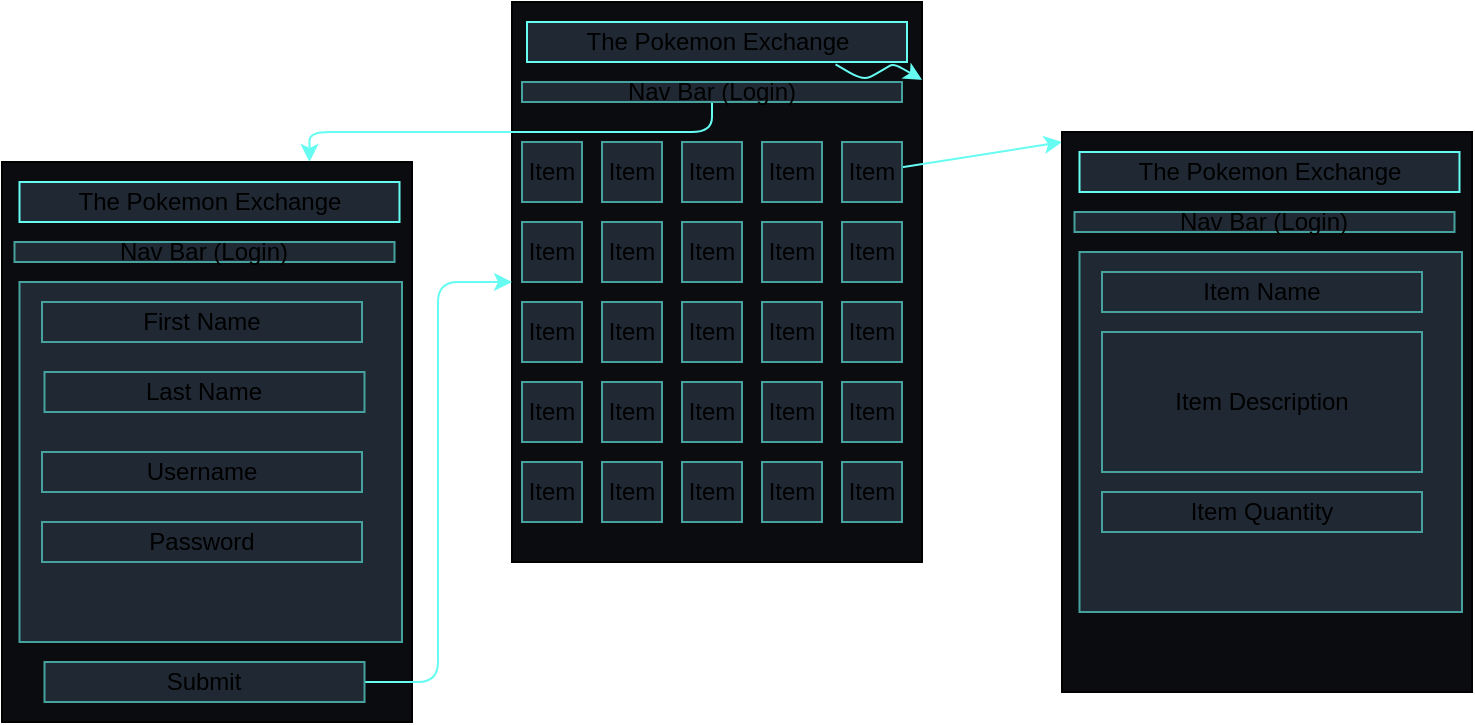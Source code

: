 <mxfile>
    <diagram id="yGKFn3D03RFovCp2P05H" name="Visitor View">
        <mxGraphModel dx="869" dy="235" grid="1" gridSize="10" guides="1" tooltips="1" connect="1" arrows="1" fold="1" page="1" pageScale="1" pageWidth="850" pageHeight="1100" math="0" shadow="0">
            <root>
                <mxCell id="0"/>
                <mxCell id="1" parent="0"/>
                <mxCell id="XhQDC6N8RoV4bCvyvq7E-1" value="" style="whiteSpace=wrap;html=1;fillColor=#0B0C10;" parent="1" vertex="1">
                    <mxGeometry x="335" y="270" width="205" height="280" as="geometry"/>
                </mxCell>
                <object label="Item" id="XhQDC6N8RoV4bCvyvq7E-24">
                    <mxCell style="whiteSpace=wrap;html=1;strokeColor=#45A29E;fillColor=#1F2833;" parent="1" vertex="1">
                        <mxGeometry x="380" y="340" width="30" height="30" as="geometry"/>
                    </mxCell>
                </object>
                <mxCell id="pDI6ZPoX4qIVBJIhAqDQ-3" value="" style="edgeStyle=isometricEdgeStyle;html=1;strokeColor=#66FCF1;elbow=vertical;exitX=0.812;exitY=1.062;exitDx=0;exitDy=0;exitPerimeter=0;entryX=1;entryY=0.139;entryDx=0;entryDy=0;entryPerimeter=0;" parent="1" source="XhQDC6N8RoV4bCvyvq7E-55" edge="1" target="XhQDC6N8RoV4bCvyvq7E-1">
                    <mxGeometry relative="1" as="geometry">
                        <mxPoint x="540" y="340" as="targetPoint"/>
                        <Array as="points"/>
                    </mxGeometry>
                </mxCell>
                <mxCell id="pDI6ZPoX4qIVBJIhAqDQ-15" value="" style="edgeStyle=elbowEdgeStyle;elbow=vertical;html=1;strokeColor=#66FCF1;entryX=0.75;entryY=0;entryDx=0;entryDy=0;" parent="1" source="XhQDC6N8RoV4bCvyvq7E-25" target="pDI6ZPoX4qIVBJIhAqDQ-5" edge="1">
                    <mxGeometry relative="1" as="geometry"/>
                </mxCell>
                <mxCell id="XhQDC6N8RoV4bCvyvq7E-25" value="Nav Bar (Login)" style="whiteSpace=wrap;html=1;fillColor=#1F2833;strokeColor=#45A29E;" parent="1" vertex="1">
                    <mxGeometry x="340" y="310" width="190" height="10" as="geometry"/>
                </mxCell>
                <mxCell id="XhQDC6N8RoV4bCvyvq7E-70" style="edgeStyle=none;html=1;strokeColor=#66FCF1;" parent="1" source="XhQDC6N8RoV4bCvyvq7E-26" edge="1">
                    <mxGeometry relative="1" as="geometry">
                        <mxPoint x="610" y="340" as="targetPoint"/>
                    </mxGeometry>
                </mxCell>
                <object label="Item" id="XhQDC6N8RoV4bCvyvq7E-26">
                    <mxCell style="whiteSpace=wrap;html=1;strokeColor=#45A29E;fillColor=#1F2833;" parent="1" vertex="1">
                        <mxGeometry x="500" y="340" width="30" height="30" as="geometry"/>
                    </mxCell>
                </object>
                <object label="Item" id="XhQDC6N8RoV4bCvyvq7E-27">
                    <mxCell style="whiteSpace=wrap;html=1;strokeColor=#45A29E;fillColor=#1F2833;" parent="1" vertex="1">
                        <mxGeometry x="460" y="340" width="30" height="30" as="geometry"/>
                    </mxCell>
                </object>
                <object label="Item" id="XhQDC6N8RoV4bCvyvq7E-28">
                    <mxCell style="whiteSpace=wrap;html=1;strokeColor=#45A29E;fillColor=#1F2833;" parent="1" vertex="1">
                        <mxGeometry x="340" y="340" width="30" height="30" as="geometry"/>
                    </mxCell>
                </object>
                <object label="Item" id="XhQDC6N8RoV4bCvyvq7E-29">
                    <mxCell style="whiteSpace=wrap;html=1;strokeColor=#45A29E;fillColor=#1F2833;" parent="1" vertex="1">
                        <mxGeometry x="420" y="340" width="30" height="30" as="geometry"/>
                    </mxCell>
                </object>
                <object label="Item" id="XhQDC6N8RoV4bCvyvq7E-30">
                    <mxCell style="whiteSpace=wrap;html=1;strokeColor=#45A29E;fillColor=#1F2833;" parent="1" vertex="1">
                        <mxGeometry x="380" y="380" width="30" height="30" as="geometry"/>
                    </mxCell>
                </object>
                <object label="Item" id="XhQDC6N8RoV4bCvyvq7E-31">
                    <mxCell style="whiteSpace=wrap;html=1;strokeColor=#45A29E;fillColor=#1F2833;" parent="1" vertex="1">
                        <mxGeometry x="500" y="380" width="30" height="30" as="geometry"/>
                    </mxCell>
                </object>
                <object label="Item" id="XhQDC6N8RoV4bCvyvq7E-32">
                    <mxCell style="whiteSpace=wrap;html=1;strokeColor=#45A29E;fillColor=#1F2833;" parent="1" vertex="1">
                        <mxGeometry x="460" y="380" width="30" height="30" as="geometry"/>
                    </mxCell>
                </object>
                <object label="Item" id="XhQDC6N8RoV4bCvyvq7E-33">
                    <mxCell style="whiteSpace=wrap;html=1;strokeColor=#45A29E;fillColor=#1F2833;" parent="1" vertex="1">
                        <mxGeometry x="340" y="380" width="30" height="30" as="geometry"/>
                    </mxCell>
                </object>
                <object label="Item" id="XhQDC6N8RoV4bCvyvq7E-34">
                    <mxCell style="whiteSpace=wrap;html=1;strokeColor=#45A29E;fillColor=#1F2833;" parent="1" vertex="1">
                        <mxGeometry x="420" y="380" width="30" height="30" as="geometry"/>
                    </mxCell>
                </object>
                <object label="Item" id="XhQDC6N8RoV4bCvyvq7E-35">
                    <mxCell style="whiteSpace=wrap;html=1;strokeColor=#45A29E;fillColor=#1F2833;" parent="1" vertex="1">
                        <mxGeometry x="380" y="420" width="30" height="30" as="geometry"/>
                    </mxCell>
                </object>
                <object label="Item" id="XhQDC6N8RoV4bCvyvq7E-36">
                    <mxCell style="whiteSpace=wrap;html=1;strokeColor=#45A29E;fillColor=#1F2833;" parent="1" vertex="1">
                        <mxGeometry x="500" y="420" width="30" height="30" as="geometry"/>
                    </mxCell>
                </object>
                <object label="Item" id="XhQDC6N8RoV4bCvyvq7E-37">
                    <mxCell style="whiteSpace=wrap;html=1;strokeColor=#45A29E;fillColor=#1F2833;" parent="1" vertex="1">
                        <mxGeometry x="460" y="420" width="30" height="30" as="geometry"/>
                    </mxCell>
                </object>
                <object label="Item" id="XhQDC6N8RoV4bCvyvq7E-38">
                    <mxCell style="whiteSpace=wrap;html=1;strokeColor=#45A29E;fillColor=#1F2833;" parent="1" vertex="1">
                        <mxGeometry x="340" y="420" width="30" height="30" as="geometry"/>
                    </mxCell>
                </object>
                <object label="Item" id="XhQDC6N8RoV4bCvyvq7E-39">
                    <mxCell style="whiteSpace=wrap;html=1;strokeColor=#45A29E;fillColor=#1F2833;" parent="1" vertex="1">
                        <mxGeometry x="420" y="420" width="30" height="30" as="geometry"/>
                    </mxCell>
                </object>
                <object label="Item" id="XhQDC6N8RoV4bCvyvq7E-40">
                    <mxCell style="whiteSpace=wrap;html=1;strokeColor=#45A29E;fillColor=#1F2833;" parent="1" vertex="1">
                        <mxGeometry x="380" y="460" width="30" height="30" as="geometry"/>
                    </mxCell>
                </object>
                <object label="Item" id="XhQDC6N8RoV4bCvyvq7E-41">
                    <mxCell style="whiteSpace=wrap;html=1;strokeColor=#45A29E;fillColor=#1F2833;" parent="1" vertex="1">
                        <mxGeometry x="500" y="460" width="30" height="30" as="geometry"/>
                    </mxCell>
                </object>
                <object label="Item" id="XhQDC6N8RoV4bCvyvq7E-42">
                    <mxCell style="whiteSpace=wrap;html=1;strokeColor=#45A29E;fillColor=#1F2833;" parent="1" vertex="1">
                        <mxGeometry x="460" y="460" width="30" height="30" as="geometry"/>
                    </mxCell>
                </object>
                <object label="Item" id="XhQDC6N8RoV4bCvyvq7E-43">
                    <mxCell style="whiteSpace=wrap;html=1;strokeColor=#45A29E;fillColor=#1F2833;" parent="1" vertex="1">
                        <mxGeometry x="340" y="460" width="30" height="30" as="geometry"/>
                    </mxCell>
                </object>
                <object label="Item" id="XhQDC6N8RoV4bCvyvq7E-44">
                    <mxCell style="whiteSpace=wrap;html=1;strokeColor=#45A29E;fillColor=#1F2833;" parent="1" vertex="1">
                        <mxGeometry x="420" y="460" width="30" height="30" as="geometry"/>
                    </mxCell>
                </object>
                <object label="Item" id="XhQDC6N8RoV4bCvyvq7E-45">
                    <mxCell style="whiteSpace=wrap;html=1;strokeColor=#45A29E;fillColor=#1F2833;" parent="1" vertex="1">
                        <mxGeometry x="380" y="500" width="30" height="30" as="geometry"/>
                    </mxCell>
                </object>
                <object label="Item" id="XhQDC6N8RoV4bCvyvq7E-46">
                    <mxCell style="whiteSpace=wrap;html=1;strokeColor=#45A29E;fillColor=#1F2833;" parent="1" vertex="1">
                        <mxGeometry x="500" y="500" width="30" height="30" as="geometry"/>
                    </mxCell>
                </object>
                <object label="Item" id="XhQDC6N8RoV4bCvyvq7E-47">
                    <mxCell style="whiteSpace=wrap;html=1;strokeColor=#45A29E;fillColor=#1F2833;" parent="1" vertex="1">
                        <mxGeometry x="460" y="500" width="30" height="30" as="geometry"/>
                    </mxCell>
                </object>
                <object label="Item" id="XhQDC6N8RoV4bCvyvq7E-48">
                    <mxCell style="whiteSpace=wrap;html=1;strokeColor=#45A29E;fillColor=#1F2833;" parent="1" vertex="1">
                        <mxGeometry x="340" y="500" width="30" height="30" as="geometry"/>
                    </mxCell>
                </object>
                <object label="Item" id="XhQDC6N8RoV4bCvyvq7E-49">
                    <mxCell style="whiteSpace=wrap;html=1;strokeColor=#45A29E;fillColor=#1F2833;" parent="1" vertex="1">
                        <mxGeometry x="420" y="500" width="30" height="30" as="geometry"/>
                    </mxCell>
                </object>
                <mxCell id="XhQDC6N8RoV4bCvyvq7E-55" value="The Pokemon Exchange" style="whiteSpace=wrap;html=1;fillColor=#1F2833;strokeColor=#66FCF1;" parent="1" vertex="1">
                    <mxGeometry x="342.5" y="280" width="190" height="20" as="geometry"/>
                </mxCell>
                <object label="Item" id="XhQDC6N8RoV4bCvyvq7E-57">
                    <mxCell style="whiteSpace=wrap;html=1;strokeColor=#45A29E;fillColor=#1F2833;" parent="1" vertex="1">
                        <mxGeometry x="500" y="500" width="30" height="30" as="geometry"/>
                    </mxCell>
                </object>
                <object label="Item" id="XhQDC6N8RoV4bCvyvq7E-58">
                    <mxCell style="whiteSpace=wrap;html=1;strokeColor=#45A29E;fillColor=#1F2833;" parent="1" vertex="1">
                        <mxGeometry x="460" y="500" width="30" height="30" as="geometry"/>
                    </mxCell>
                </object>
                <object label="Item" id="XhQDC6N8RoV4bCvyvq7E-59">
                    <mxCell style="whiteSpace=wrap;html=1;strokeColor=#45A29E;fillColor=#1F2833;" parent="1" vertex="1">
                        <mxGeometry x="420" y="500" width="30" height="30" as="geometry"/>
                    </mxCell>
                </object>
                <object label="Item" id="XhQDC6N8RoV4bCvyvq7E-60">
                    <mxCell style="whiteSpace=wrap;html=1;strokeColor=#45A29E;fillColor=#1F2833;" parent="1" vertex="1">
                        <mxGeometry x="380" y="500" width="30" height="30" as="geometry"/>
                    </mxCell>
                </object>
                <object label="Item" id="XhQDC6N8RoV4bCvyvq7E-61">
                    <mxCell style="whiteSpace=wrap;html=1;strokeColor=#45A29E;fillColor=#1F2833;" parent="1" vertex="1">
                        <mxGeometry x="340" y="500" width="30" height="30" as="geometry"/>
                    </mxCell>
                </object>
                <object label="Item" id="XhQDC6N8RoV4bCvyvq7E-62">
                    <mxCell style="whiteSpace=wrap;html=1;strokeColor=#45A29E;fillColor=#1F2833;" parent="1" vertex="1">
                        <mxGeometry x="340" y="460" width="30" height="30" as="geometry"/>
                    </mxCell>
                </object>
                <object label="Item" id="XhQDC6N8RoV4bCvyvq7E-63">
                    <mxCell style="whiteSpace=wrap;html=1;strokeColor=#45A29E;fillColor=#1F2833;" parent="1" vertex="1">
                        <mxGeometry x="380" y="460" width="30" height="30" as="geometry"/>
                    </mxCell>
                </object>
                <object label="Item" id="XhQDC6N8RoV4bCvyvq7E-64">
                    <mxCell style="whiteSpace=wrap;html=1;strokeColor=#45A29E;fillColor=#1F2833;" parent="1" vertex="1">
                        <mxGeometry x="420" y="460" width="30" height="30" as="geometry"/>
                    </mxCell>
                </object>
                <object label="Item" id="XhQDC6N8RoV4bCvyvq7E-65">
                    <mxCell style="whiteSpace=wrap;html=1;strokeColor=#45A29E;fillColor=#1F2833;" parent="1" vertex="1">
                        <mxGeometry x="460" y="460" width="30" height="30" as="geometry"/>
                    </mxCell>
                </object>
                <object label="Item" id="XhQDC6N8RoV4bCvyvq7E-66">
                    <mxCell style="whiteSpace=wrap;html=1;strokeColor=#45A29E;fillColor=#1F2833;" parent="1" vertex="1">
                        <mxGeometry x="500" y="460" width="30" height="30" as="geometry"/>
                    </mxCell>
                </object>
                <object label="Item" id="XhQDC6N8RoV4bCvyvq7E-67">
                    <mxCell style="whiteSpace=wrap;html=1;strokeColor=#45A29E;fillColor=#1F2833;" parent="1" vertex="1">
                        <mxGeometry x="500" y="420" width="30" height="30" as="geometry"/>
                    </mxCell>
                </object>
                <object label="Item" id="XhQDC6N8RoV4bCvyvq7E-68">
                    <mxCell style="whiteSpace=wrap;html=1;strokeColor=#45A29E;fillColor=#1F2833;" parent="1" vertex="1">
                        <mxGeometry x="460" y="420" width="30" height="30" as="geometry"/>
                    </mxCell>
                </object>
                <mxCell id="XhQDC6N8RoV4bCvyvq7E-71" value="" style="whiteSpace=wrap;html=1;fillColor=#0B0C10;" parent="1" vertex="1">
                    <mxGeometry x="610" y="335" width="205" height="280" as="geometry"/>
                </mxCell>
                <mxCell id="XhQDC6N8RoV4bCvyvq7E-72" value="Nav Bar (Login)" style="whiteSpace=wrap;html=1;fillColor=#1F2833;strokeColor=#45A29E;" parent="1" vertex="1">
                    <mxGeometry x="616.25" y="375" width="190" height="10" as="geometry"/>
                </mxCell>
                <mxCell id="XhQDC6N8RoV4bCvyvq7E-73" value="The Pokemon Exchange" style="whiteSpace=wrap;html=1;fillColor=#1F2833;strokeColor=#66FCF1;" parent="1" vertex="1">
                    <mxGeometry x="618.75" y="345" width="190" height="20" as="geometry"/>
                </mxCell>
                <object label="" id="XhQDC6N8RoV4bCvyvq7E-74">
                    <mxCell style="whiteSpace=wrap;html=1;strokeColor=#45A29E;fillColor=#1F2833;" parent="1" vertex="1">
                        <mxGeometry x="618.75" y="395" width="191.25" height="180" as="geometry"/>
                    </mxCell>
                </object>
                <object label="Item Name" id="XhQDC6N8RoV4bCvyvq7E-75">
                    <mxCell style="whiteSpace=wrap;html=1;strokeColor=#45A29E;fillColor=#1F2833;" parent="1" vertex="1">
                        <mxGeometry x="630" y="405" width="160" height="20" as="geometry"/>
                    </mxCell>
                </object>
                <object label="Item Description" id="XhQDC6N8RoV4bCvyvq7E-76">
                    <mxCell style="whiteSpace=wrap;html=1;strokeColor=#45A29E;fillColor=#1F2833;" parent="1" vertex="1">
                        <mxGeometry x="630" y="435" width="160" height="70" as="geometry"/>
                    </mxCell>
                </object>
                <object label="Item Quantity" id="XhQDC6N8RoV4bCvyvq7E-77">
                    <mxCell style="whiteSpace=wrap;html=1;strokeColor=#45A29E;fillColor=#1F2833;" parent="1" vertex="1">
                        <mxGeometry x="630" y="515" width="160" height="20" as="geometry"/>
                    </mxCell>
                </object>
                <mxCell id="pDI6ZPoX4qIVBJIhAqDQ-5" value="" style="whiteSpace=wrap;html=1;fillColor=#0B0C10;" parent="1" vertex="1">
                    <mxGeometry x="80" y="350" width="205" height="280" as="geometry"/>
                </mxCell>
                <mxCell id="pDI6ZPoX4qIVBJIhAqDQ-6" value="Nav Bar (Login)" style="whiteSpace=wrap;html=1;fillColor=#1F2833;strokeColor=#45A29E;" parent="1" vertex="1">
                    <mxGeometry x="86.25" y="390" width="190" height="10" as="geometry"/>
                </mxCell>
                <mxCell id="pDI6ZPoX4qIVBJIhAqDQ-7" value="The Pokemon Exchange" style="whiteSpace=wrap;html=1;fillColor=#1F2833;strokeColor=#66FCF1;" parent="1" vertex="1">
                    <mxGeometry x="88.75" y="360" width="190" height="20" as="geometry"/>
                </mxCell>
                <object label="" id="pDI6ZPoX4qIVBJIhAqDQ-8">
                    <mxCell style="whiteSpace=wrap;html=1;strokeColor=#45A29E;fillColor=#1F2833;" parent="1" vertex="1">
                        <mxGeometry x="88.75" y="410" width="191.25" height="180" as="geometry"/>
                    </mxCell>
                </object>
                <object label="First Name" id="pDI6ZPoX4qIVBJIhAqDQ-9">
                    <mxCell style="whiteSpace=wrap;html=1;strokeColor=#45A29E;fillColor=#1F2833;" parent="1" vertex="1">
                        <mxGeometry x="100" y="420" width="160" height="20" as="geometry"/>
                    </mxCell>
                </object>
                <mxCell id="pDI6ZPoX4qIVBJIhAqDQ-16" style="edgeStyle=elbowEdgeStyle;html=1;strokeColor=#66FCF1;" parent="1" source="pDI6ZPoX4qIVBJIhAqDQ-11" target="XhQDC6N8RoV4bCvyvq7E-1" edge="1">
                    <mxGeometry relative="1" as="geometry"/>
                </mxCell>
                <object label="Submit" id="pDI6ZPoX4qIVBJIhAqDQ-11">
                    <mxCell style="whiteSpace=wrap;html=1;strokeColor=#45A29E;fillColor=#1F2833;" parent="1" vertex="1">
                        <mxGeometry x="101.25" y="600" width="160" height="20" as="geometry"/>
                    </mxCell>
                </object>
                <object label="Last Name" id="pDI6ZPoX4qIVBJIhAqDQ-12">
                    <mxCell style="whiteSpace=wrap;html=1;strokeColor=#45A29E;fillColor=#1F2833;" parent="1" vertex="1">
                        <mxGeometry x="101.25" y="455" width="160" height="20" as="geometry"/>
                    </mxCell>
                </object>
                <object label="Username" id="pDI6ZPoX4qIVBJIhAqDQ-13">
                    <mxCell style="whiteSpace=wrap;html=1;strokeColor=#45A29E;fillColor=#1F2833;" parent="1" vertex="1">
                        <mxGeometry x="100" y="495" width="160" height="20" as="geometry"/>
                    </mxCell>
                </object>
                <object label="Password" id="pDI6ZPoX4qIVBJIhAqDQ-14">
                    <mxCell style="whiteSpace=wrap;html=1;strokeColor=#45A29E;fillColor=#1F2833;" parent="1" vertex="1">
                        <mxGeometry x="100" y="530" width="160" height="20" as="geometry"/>
                    </mxCell>
                </object>
            </root>
        </mxGraphModel>
    </diagram>
    <diagram id="kSnwPJumVlJChaEkjxa4" name="User View">
        <mxGraphModel dx="869" dy="235" grid="1" gridSize="10" guides="1" tooltips="1" connect="1" arrows="1" fold="1" page="1" pageScale="1" pageWidth="850" pageHeight="1100" math="0" shadow="0">
            <root>
                <mxCell id="0"/>
                <mxCell id="1" parent="0"/>
                <mxCell id="kf3U5FdoiFHYD40asA9v-1" value="" style="whiteSpace=wrap;html=1;fillColor=#0B0C10;" parent="1" vertex="1">
                    <mxGeometry x="335" y="270" width="205" height="280" as="geometry"/>
                </mxCell>
                <object label="Item" id="kf3U5FdoiFHYD40asA9v-2">
                    <mxCell style="whiteSpace=wrap;html=1;strokeColor=#45A29E;fillColor=#1F2833;" parent="1" vertex="1">
                        <mxGeometry x="380" y="340" width="30" height="30" as="geometry"/>
                    </mxCell>
                </object>
                <mxCell id="kf3U5FdoiFHYD40asA9v-3" value="" style="edgeStyle=isometricEdgeStyle;html=1;strokeColor=#66FCF1;elbow=vertical;exitX=0.75;exitY=1;exitDx=0;exitDy=0;entryX=1.016;entryY=0.146;entryDx=0;entryDy=0;entryPerimeter=0;" parent="1" source="kf3U5FdoiFHYD40asA9v-31" edge="1" target="kf3U5FdoiFHYD40asA9v-1">
                    <mxGeometry relative="1" as="geometry">
                        <mxPoint x="540" y="340.0" as="targetPoint"/>
                        <Array as="points"/>
                    </mxGeometry>
                </mxCell>
                <mxCell id="kf3U5FdoiFHYD40asA9v-4" value="" style="edgeStyle=elbowEdgeStyle;elbow=vertical;html=1;strokeColor=#66FCF1;entryX=0.75;entryY=0;entryDx=0;entryDy=0;exitX=0.317;exitY=1.416;exitDx=0;exitDy=0;exitPerimeter=0;" parent="1" source="kf3U5FdoiFHYD40asA9v-5" target="kf3U5FdoiFHYD40asA9v-51" edge="1">
                    <mxGeometry relative="1" as="geometry"/>
                </mxCell>
                <mxCell id="-0_yFZOOQrnlFLZT6RDd-25" style="edgeStyle=orthogonalEdgeStyle;curved=1;html=1;entryX=1.002;entryY=0.145;entryDx=0;entryDy=0;entryPerimeter=0;exitX=1;exitY=0.5;exitDx=0;exitDy=0;" edge="1" parent="1" source="kf3U5FdoiFHYD40asA9v-5" target="-0_yFZOOQrnlFLZT6RDd-1">
                    <mxGeometry relative="1" as="geometry">
                        <Array as="points">
                            <mxPoint x="580" y="315"/>
                            <mxPoint x="580" y="140"/>
                            <mxPoint x="308" y="140"/>
                            <mxPoint x="308" y="51"/>
                        </Array>
                    </mxGeometry>
                </mxCell>
                <mxCell id="kf3U5FdoiFHYD40asA9v-5" value="Nav Bar (Login) (View) (New Item)" style="whiteSpace=wrap;html=1;fillColor=#1F2833;strokeColor=#45A29E;" parent="1" vertex="1">
                    <mxGeometry x="340" y="310" width="190" height="10" as="geometry"/>
                </mxCell>
                <mxCell id="kf3U5FdoiFHYD40asA9v-6" style="edgeStyle=none;html=1;strokeColor=#66FCF1;" parent="1" source="kf3U5FdoiFHYD40asA9v-7" edge="1">
                    <mxGeometry relative="1" as="geometry">
                        <mxPoint x="610" y="340.0" as="targetPoint"/>
                    </mxGeometry>
                </mxCell>
                <object label="Item" id="kf3U5FdoiFHYD40asA9v-7">
                    <mxCell style="whiteSpace=wrap;html=1;strokeColor=#45A29E;fillColor=#1F2833;" parent="1" vertex="1">
                        <mxGeometry x="500" y="340" width="30" height="30" as="geometry"/>
                    </mxCell>
                </object>
                <object label="Item" id="kf3U5FdoiFHYD40asA9v-8">
                    <mxCell style="whiteSpace=wrap;html=1;strokeColor=#45A29E;fillColor=#1F2833;" parent="1" vertex="1">
                        <mxGeometry x="460" y="340" width="30" height="30" as="geometry"/>
                    </mxCell>
                </object>
                <object label="Item" id="kf3U5FdoiFHYD40asA9v-9">
                    <mxCell style="whiteSpace=wrap;html=1;strokeColor=#45A29E;fillColor=#1F2833;" parent="1" vertex="1">
                        <mxGeometry x="340" y="340" width="30" height="30" as="geometry"/>
                    </mxCell>
                </object>
                <object label="Item" id="kf3U5FdoiFHYD40asA9v-10">
                    <mxCell style="whiteSpace=wrap;html=1;strokeColor=#45A29E;fillColor=#1F2833;" parent="1" vertex="1">
                        <mxGeometry x="420" y="340" width="30" height="30" as="geometry"/>
                    </mxCell>
                </object>
                <object label="Item" id="kf3U5FdoiFHYD40asA9v-11">
                    <mxCell style="whiteSpace=wrap;html=1;strokeColor=#45A29E;fillColor=#1F2833;" parent="1" vertex="1">
                        <mxGeometry x="380" y="380" width="30" height="30" as="geometry"/>
                    </mxCell>
                </object>
                <object label="Item" id="kf3U5FdoiFHYD40asA9v-12">
                    <mxCell style="whiteSpace=wrap;html=1;strokeColor=#45A29E;fillColor=#1F2833;" parent="1" vertex="1">
                        <mxGeometry x="500" y="380" width="30" height="30" as="geometry"/>
                    </mxCell>
                </object>
                <object label="Item" id="kf3U5FdoiFHYD40asA9v-13">
                    <mxCell style="whiteSpace=wrap;html=1;strokeColor=#45A29E;fillColor=#1F2833;" parent="1" vertex="1">
                        <mxGeometry x="460" y="380" width="30" height="30" as="geometry"/>
                    </mxCell>
                </object>
                <object label="Item" id="kf3U5FdoiFHYD40asA9v-14">
                    <mxCell style="whiteSpace=wrap;html=1;strokeColor=#45A29E;fillColor=#1F2833;" parent="1" vertex="1">
                        <mxGeometry x="340" y="380" width="30" height="30" as="geometry"/>
                    </mxCell>
                </object>
                <object label="Item" id="kf3U5FdoiFHYD40asA9v-15">
                    <mxCell style="whiteSpace=wrap;html=1;strokeColor=#45A29E;fillColor=#1F2833;" parent="1" vertex="1">
                        <mxGeometry x="420" y="380" width="30" height="30" as="geometry"/>
                    </mxCell>
                </object>
                <object label="Item" id="kf3U5FdoiFHYD40asA9v-16">
                    <mxCell style="whiteSpace=wrap;html=1;strokeColor=#45A29E;fillColor=#1F2833;" parent="1" vertex="1">
                        <mxGeometry x="380" y="420" width="30" height="30" as="geometry"/>
                    </mxCell>
                </object>
                <object label="Item" id="kf3U5FdoiFHYD40asA9v-17">
                    <mxCell style="whiteSpace=wrap;html=1;strokeColor=#45A29E;fillColor=#1F2833;" parent="1" vertex="1">
                        <mxGeometry x="500" y="420" width="30" height="30" as="geometry"/>
                    </mxCell>
                </object>
                <object label="Item" id="kf3U5FdoiFHYD40asA9v-18">
                    <mxCell style="whiteSpace=wrap;html=1;strokeColor=#45A29E;fillColor=#1F2833;" parent="1" vertex="1">
                        <mxGeometry x="460" y="420" width="30" height="30" as="geometry"/>
                    </mxCell>
                </object>
                <object label="Item" id="kf3U5FdoiFHYD40asA9v-19">
                    <mxCell style="whiteSpace=wrap;html=1;strokeColor=#45A29E;fillColor=#1F2833;" parent="1" vertex="1">
                        <mxGeometry x="340" y="420" width="30" height="30" as="geometry"/>
                    </mxCell>
                </object>
                <object label="Item" id="kf3U5FdoiFHYD40asA9v-20">
                    <mxCell style="whiteSpace=wrap;html=1;strokeColor=#45A29E;fillColor=#1F2833;" parent="1" vertex="1">
                        <mxGeometry x="420" y="420" width="30" height="30" as="geometry"/>
                    </mxCell>
                </object>
                <object label="Item" id="kf3U5FdoiFHYD40asA9v-21">
                    <mxCell style="whiteSpace=wrap;html=1;strokeColor=#45A29E;fillColor=#1F2833;" parent="1" vertex="1">
                        <mxGeometry x="380" y="460" width="30" height="30" as="geometry"/>
                    </mxCell>
                </object>
                <object label="Item" id="kf3U5FdoiFHYD40asA9v-22">
                    <mxCell style="whiteSpace=wrap;html=1;strokeColor=#45A29E;fillColor=#1F2833;" parent="1" vertex="1">
                        <mxGeometry x="500" y="460" width="30" height="30" as="geometry"/>
                    </mxCell>
                </object>
                <object label="Item" id="kf3U5FdoiFHYD40asA9v-23">
                    <mxCell style="whiteSpace=wrap;html=1;strokeColor=#45A29E;fillColor=#1F2833;" parent="1" vertex="1">
                        <mxGeometry x="460" y="460" width="30" height="30" as="geometry"/>
                    </mxCell>
                </object>
                <object label="Item" id="kf3U5FdoiFHYD40asA9v-24">
                    <mxCell style="whiteSpace=wrap;html=1;strokeColor=#45A29E;fillColor=#1F2833;" parent="1" vertex="1">
                        <mxGeometry x="340" y="460" width="30" height="30" as="geometry"/>
                    </mxCell>
                </object>
                <object label="Item" id="kf3U5FdoiFHYD40asA9v-25">
                    <mxCell style="whiteSpace=wrap;html=1;strokeColor=#45A29E;fillColor=#1F2833;" parent="1" vertex="1">
                        <mxGeometry x="420" y="460" width="30" height="30" as="geometry"/>
                    </mxCell>
                </object>
                <object label="Item" id="kf3U5FdoiFHYD40asA9v-26">
                    <mxCell style="whiteSpace=wrap;html=1;strokeColor=#45A29E;fillColor=#1F2833;" parent="1" vertex="1">
                        <mxGeometry x="380" y="500" width="30" height="30" as="geometry"/>
                    </mxCell>
                </object>
                <object label="Item" id="kf3U5FdoiFHYD40asA9v-27">
                    <mxCell style="whiteSpace=wrap;html=1;strokeColor=#45A29E;fillColor=#1F2833;" parent="1" vertex="1">
                        <mxGeometry x="500" y="500" width="30" height="30" as="geometry"/>
                    </mxCell>
                </object>
                <object label="Item" id="kf3U5FdoiFHYD40asA9v-28">
                    <mxCell style="whiteSpace=wrap;html=1;strokeColor=#45A29E;fillColor=#1F2833;" parent="1" vertex="1">
                        <mxGeometry x="460" y="500" width="30" height="30" as="geometry"/>
                    </mxCell>
                </object>
                <object label="Item" id="kf3U5FdoiFHYD40asA9v-29">
                    <mxCell style="whiteSpace=wrap;html=1;strokeColor=#45A29E;fillColor=#1F2833;" parent="1" vertex="1">
                        <mxGeometry x="340" y="500" width="30" height="30" as="geometry"/>
                    </mxCell>
                </object>
                <object label="Item" id="kf3U5FdoiFHYD40asA9v-30">
                    <mxCell style="whiteSpace=wrap;html=1;strokeColor=#45A29E;fillColor=#1F2833;" parent="1" vertex="1">
                        <mxGeometry x="420" y="500" width="30" height="30" as="geometry"/>
                    </mxCell>
                </object>
                <mxCell id="kf3U5FdoiFHYD40asA9v-31" value="The Pokemon Exchange" style="whiteSpace=wrap;html=1;fillColor=#1F2833;strokeColor=#66FCF1;" parent="1" vertex="1">
                    <mxGeometry x="342.5" y="280" width="190" height="20" as="geometry"/>
                </mxCell>
                <object label="Item" id="kf3U5FdoiFHYD40asA9v-32">
                    <mxCell style="whiteSpace=wrap;html=1;strokeColor=#45A29E;fillColor=#1F2833;" parent="1" vertex="1">
                        <mxGeometry x="500" y="500" width="30" height="30" as="geometry"/>
                    </mxCell>
                </object>
                <object label="Item" id="kf3U5FdoiFHYD40asA9v-33">
                    <mxCell style="whiteSpace=wrap;html=1;strokeColor=#45A29E;fillColor=#1F2833;" parent="1" vertex="1">
                        <mxGeometry x="460" y="500" width="30" height="30" as="geometry"/>
                    </mxCell>
                </object>
                <object label="Item" id="kf3U5FdoiFHYD40asA9v-34">
                    <mxCell style="whiteSpace=wrap;html=1;strokeColor=#45A29E;fillColor=#1F2833;" parent="1" vertex="1">
                        <mxGeometry x="420" y="500" width="30" height="30" as="geometry"/>
                    </mxCell>
                </object>
                <object label="Item" id="kf3U5FdoiFHYD40asA9v-35">
                    <mxCell style="whiteSpace=wrap;html=1;strokeColor=#45A29E;fillColor=#1F2833;" parent="1" vertex="1">
                        <mxGeometry x="380" y="500" width="30" height="30" as="geometry"/>
                    </mxCell>
                </object>
                <object label="Item" id="kf3U5FdoiFHYD40asA9v-36">
                    <mxCell style="whiteSpace=wrap;html=1;strokeColor=#45A29E;fillColor=#1F2833;" parent="1" vertex="1">
                        <mxGeometry x="340" y="500" width="30" height="30" as="geometry"/>
                    </mxCell>
                </object>
                <object label="Item" id="kf3U5FdoiFHYD40asA9v-37">
                    <mxCell style="whiteSpace=wrap;html=1;strokeColor=#45A29E;fillColor=#1F2833;" parent="1" vertex="1">
                        <mxGeometry x="340" y="460" width="30" height="30" as="geometry"/>
                    </mxCell>
                </object>
                <object label="Item" id="kf3U5FdoiFHYD40asA9v-38">
                    <mxCell style="whiteSpace=wrap;html=1;strokeColor=#45A29E;fillColor=#1F2833;" parent="1" vertex="1">
                        <mxGeometry x="380" y="460" width="30" height="30" as="geometry"/>
                    </mxCell>
                </object>
                <object label="Item" id="kf3U5FdoiFHYD40asA9v-39">
                    <mxCell style="whiteSpace=wrap;html=1;strokeColor=#45A29E;fillColor=#1F2833;" parent="1" vertex="1">
                        <mxGeometry x="420" y="460" width="30" height="30" as="geometry"/>
                    </mxCell>
                </object>
                <object label="Item" id="kf3U5FdoiFHYD40asA9v-40">
                    <mxCell style="whiteSpace=wrap;html=1;strokeColor=#45A29E;fillColor=#1F2833;" parent="1" vertex="1">
                        <mxGeometry x="460" y="460" width="30" height="30" as="geometry"/>
                    </mxCell>
                </object>
                <object label="Item" id="kf3U5FdoiFHYD40asA9v-41">
                    <mxCell style="whiteSpace=wrap;html=1;strokeColor=#45A29E;fillColor=#1F2833;" parent="1" vertex="1">
                        <mxGeometry x="500" y="460" width="30" height="30" as="geometry"/>
                    </mxCell>
                </object>
                <object label="Item" id="kf3U5FdoiFHYD40asA9v-42">
                    <mxCell style="whiteSpace=wrap;html=1;strokeColor=#45A29E;fillColor=#1F2833;" parent="1" vertex="1">
                        <mxGeometry x="500" y="420" width="30" height="30" as="geometry"/>
                    </mxCell>
                </object>
                <object label="Item" id="kf3U5FdoiFHYD40asA9v-43">
                    <mxCell style="whiteSpace=wrap;html=1;strokeColor=#45A29E;fillColor=#1F2833;" parent="1" vertex="1">
                        <mxGeometry x="460" y="420" width="30" height="30" as="geometry"/>
                    </mxCell>
                </object>
                <mxCell id="kf3U5FdoiFHYD40asA9v-44" value="" style="whiteSpace=wrap;html=1;fillColor=#0B0C10;" parent="1" vertex="1">
                    <mxGeometry x="610" y="335" width="205" height="280" as="geometry"/>
                </mxCell>
                <mxCell id="kf3U5FdoiFHYD40asA9v-45" value="Nav Bar (Login) (New Item)" style="whiteSpace=wrap;html=1;fillColor=#1F2833;strokeColor=#45A29E;" parent="1" vertex="1">
                    <mxGeometry x="616.25" y="375" width="190" height="10" as="geometry"/>
                </mxCell>
                <mxCell id="kf3U5FdoiFHYD40asA9v-46" value="The Pokemon Exchange" style="whiteSpace=wrap;html=1;fillColor=#1F2833;strokeColor=#66FCF1;" parent="1" vertex="1">
                    <mxGeometry x="618.75" y="345" width="190" height="20" as="geometry"/>
                </mxCell>
                <object label="" id="kf3U5FdoiFHYD40asA9v-47">
                    <mxCell style="whiteSpace=wrap;html=1;strokeColor=#45A29E;fillColor=#1F2833;" parent="1" vertex="1">
                        <mxGeometry x="618.75" y="395" width="191.25" height="180" as="geometry"/>
                    </mxCell>
                </object>
                <object label="Item Name" id="kf3U5FdoiFHYD40asA9v-48">
                    <mxCell style="whiteSpace=wrap;html=1;strokeColor=#45A29E;fillColor=#1F2833;" parent="1" vertex="1">
                        <mxGeometry x="630" y="405" width="160" height="20" as="geometry"/>
                    </mxCell>
                </object>
                <object label="Item Description" id="kf3U5FdoiFHYD40asA9v-49">
                    <mxCell style="whiteSpace=wrap;html=1;strokeColor=#45A29E;fillColor=#1F2833;" parent="1" vertex="1">
                        <mxGeometry x="630" y="435" width="160" height="70" as="geometry"/>
                    </mxCell>
                </object>
                <object label="Item Quantity" id="kf3U5FdoiFHYD40asA9v-50">
                    <mxCell style="whiteSpace=wrap;html=1;strokeColor=#45A29E;fillColor=#1F2833;" parent="1" vertex="1">
                        <mxGeometry x="630" y="515" width="160" height="20" as="geometry"/>
                    </mxCell>
                </object>
                <mxCell id="kf3U5FdoiFHYD40asA9v-51" value="" style="whiteSpace=wrap;html=1;fillColor=#0B0C10;" parent="1" vertex="1">
                    <mxGeometry x="80" y="350" width="205" height="280" as="geometry"/>
                </mxCell>
                <mxCell id="kf3U5FdoiFHYD40asA9v-52" value="Nav Bar (Login) (New Item)" style="whiteSpace=wrap;html=1;fillColor=#1F2833;strokeColor=#45A29E;" parent="1" vertex="1">
                    <mxGeometry x="86.25" y="390" width="190" height="10" as="geometry"/>
                </mxCell>
                <mxCell id="kf3U5FdoiFHYD40asA9v-53" value="The Pokemon Exchange" style="whiteSpace=wrap;html=1;fillColor=#1F2833;strokeColor=#66FCF1;" parent="1" vertex="1">
                    <mxGeometry x="88.75" y="360" width="190" height="20" as="geometry"/>
                </mxCell>
                <object label="" id="kf3U5FdoiFHYD40asA9v-54">
                    <mxCell style="whiteSpace=wrap;html=1;strokeColor=#45A29E;fillColor=#1F2833;" parent="1" vertex="1">
                        <mxGeometry x="88.75" y="410" width="191.25" height="180" as="geometry"/>
                    </mxCell>
                </object>
                <object label="First Name" id="kf3U5FdoiFHYD40asA9v-55">
                    <mxCell style="whiteSpace=wrap;html=1;strokeColor=#45A29E;fillColor=#1F2833;" parent="1" vertex="1">
                        <mxGeometry x="100" y="420" width="160" height="20" as="geometry"/>
                    </mxCell>
                </object>
                <mxCell id="kf3U5FdoiFHYD40asA9v-56" style="edgeStyle=elbowEdgeStyle;html=1;strokeColor=#66FCF1;" parent="1" source="kf3U5FdoiFHYD40asA9v-57" target="kf3U5FdoiFHYD40asA9v-1" edge="1">
                    <mxGeometry relative="1" as="geometry"/>
                </mxCell>
                <object label="Submit" id="kf3U5FdoiFHYD40asA9v-57">
                    <mxCell style="whiteSpace=wrap;html=1;strokeColor=#45A29E;fillColor=#1F2833;" parent="1" vertex="1">
                        <mxGeometry x="101.25" y="600" width="160" height="20" as="geometry"/>
                    </mxCell>
                </object>
                <object label="Last Name" id="kf3U5FdoiFHYD40asA9v-58">
                    <mxCell style="whiteSpace=wrap;html=1;strokeColor=#45A29E;fillColor=#1F2833;" parent="1" vertex="1">
                        <mxGeometry x="101.25" y="455" width="160" height="20" as="geometry"/>
                    </mxCell>
                </object>
                <object label="Username" id="kf3U5FdoiFHYD40asA9v-59">
                    <mxCell style="whiteSpace=wrap;html=1;strokeColor=#45A29E;fillColor=#1F2833;" parent="1" vertex="1">
                        <mxGeometry x="100" y="495" width="160" height="20" as="geometry"/>
                    </mxCell>
                </object>
                <object label="Password" id="kf3U5FdoiFHYD40asA9v-60">
                    <mxCell style="whiteSpace=wrap;html=1;strokeColor=#45A29E;fillColor=#1F2833;" parent="1" vertex="1">
                        <mxGeometry x="100" y="530" width="160" height="20" as="geometry"/>
                    </mxCell>
                </object>
                <mxCell id="kf3U5FdoiFHYD40asA9v-65" style="edgeStyle=elbowEdgeStyle;html=1;entryX=1.013;entryY=0.686;entryDx=0;entryDy=0;entryPerimeter=0;strokeColor=#66FCF1;" parent="1" source="kf3U5FdoiFHYD40asA9v-61" target="kf3U5FdoiFHYD40asA9v-1" edge="1">
                    <mxGeometry relative="1" as="geometry"/>
                </mxCell>
                <object label="Delete" id="kf3U5FdoiFHYD40asA9v-61">
                    <mxCell style="whiteSpace=wrap;html=1;strokeColor=#45A29E;fillColor=#1F2833;" parent="1" vertex="1">
                        <mxGeometry x="618.75" y="580" width="91.25" height="20" as="geometry"/>
                    </mxCell>
                </object>
                <mxCell id="-0_yFZOOQrnlFLZT6RDd-19" style="edgeStyle=orthogonalEdgeStyle;curved=1;html=1;entryX=1;entryY=1;entryDx=0;entryDy=0;exitX=1;exitY=0.25;exitDx=0;exitDy=0;" edge="1" parent="1" source="kf3U5FdoiFHYD40asA9v-62" target="-0_yFZOOQrnlFLZT6RDd-10">
                    <mxGeometry relative="1" as="geometry"/>
                </mxCell>
                <object label="Edit" id="kf3U5FdoiFHYD40asA9v-62">
                    <mxCell style="whiteSpace=wrap;html=1;strokeColor=#45A29E;fillColor=#1F2833;" parent="1" vertex="1">
                        <mxGeometry x="720" y="580" width="88.75" height="20" as="geometry"/>
                    </mxCell>
                </object>
                <mxCell id="-0_yFZOOQrnlFLZT6RDd-1" value="" style="whiteSpace=wrap;html=1;fillColor=#0B0C10;" vertex="1" parent="1">
                    <mxGeometry x="71.25" y="10" width="205" height="280" as="geometry"/>
                </mxCell>
                <mxCell id="-0_yFZOOQrnlFLZT6RDd-2" value="Nav Bar (Login) (New Item)" style="whiteSpace=wrap;html=1;fillColor=#1F2833;strokeColor=#45A29E;" vertex="1" parent="1">
                    <mxGeometry x="77.5" y="50" width="190" height="10" as="geometry"/>
                </mxCell>
                <mxCell id="-0_yFZOOQrnlFLZT6RDd-3" value="The Pokemon Exchange" style="whiteSpace=wrap;html=1;fillColor=#1F2833;strokeColor=#66FCF1;" vertex="1" parent="1">
                    <mxGeometry x="80" y="20" width="190" height="20" as="geometry"/>
                </mxCell>
                <object label="" id="-0_yFZOOQrnlFLZT6RDd-4">
                    <mxCell style="whiteSpace=wrap;html=1;strokeColor=#45A29E;fillColor=#1F2833;" vertex="1" parent="1">
                        <mxGeometry x="80" y="70" width="191.25" height="180" as="geometry"/>
                    </mxCell>
                </object>
                <object label="First Name" id="-0_yFZOOQrnlFLZT6RDd-5">
                    <mxCell style="whiteSpace=wrap;html=1;strokeColor=#45A29E;fillColor=#1F2833;" vertex="1" parent="1">
                        <mxGeometry x="91.25" y="80" width="160" height="20" as="geometry"/>
                    </mxCell>
                </object>
                <mxCell id="-0_yFZOOQrnlFLZT6RDd-27" style="edgeStyle=orthogonalEdgeStyle;curved=1;html=1;entryX=0.007;entryY=0.107;entryDx=0;entryDy=0;entryPerimeter=0;" edge="1" parent="1" source="-0_yFZOOQrnlFLZT6RDd-6" target="kf3U5FdoiFHYD40asA9v-1">
                    <mxGeometry relative="1" as="geometry"/>
                </mxCell>
                <object label="Submit" id="-0_yFZOOQrnlFLZT6RDd-6">
                    <mxCell style="whiteSpace=wrap;html=1;strokeColor=#45A29E;fillColor=#1F2833;" vertex="1" parent="1">
                        <mxGeometry x="92.5" y="260" width="160" height="20" as="geometry"/>
                    </mxCell>
                </object>
                <object label="Last Name" id="-0_yFZOOQrnlFLZT6RDd-7">
                    <mxCell style="whiteSpace=wrap;html=1;strokeColor=#45A29E;fillColor=#1F2833;" vertex="1" parent="1">
                        <mxGeometry x="92.5" y="115" width="160" height="20" as="geometry"/>
                    </mxCell>
                </object>
                <object label="Username" id="-0_yFZOOQrnlFLZT6RDd-8">
                    <mxCell style="whiteSpace=wrap;html=1;strokeColor=#45A29E;fillColor=#1F2833;" vertex="1" parent="1">
                        <mxGeometry x="91.25" y="155" width="160" height="20" as="geometry"/>
                    </mxCell>
                </object>
                <object label="Password" id="-0_yFZOOQrnlFLZT6RDd-9">
                    <mxCell style="whiteSpace=wrap;html=1;strokeColor=#45A29E;fillColor=#1F2833;" vertex="1" parent="1">
                        <mxGeometry x="91.25" y="190" width="160" height="20" as="geometry"/>
                    </mxCell>
                </object>
                <mxCell id="-0_yFZOOQrnlFLZT6RDd-10" value="" style="whiteSpace=wrap;html=1;fillColor=#0B0C10;" vertex="1" parent="1">
                    <mxGeometry x="630" y="30" width="205" height="280" as="geometry"/>
                </mxCell>
                <mxCell id="-0_yFZOOQrnlFLZT6RDd-11" value="Nav Bar (Login) (New Item)" style="whiteSpace=wrap;html=1;fillColor=#1F2833;strokeColor=#45A29E;" vertex="1" parent="1">
                    <mxGeometry x="636.25" y="70" width="190" height="10" as="geometry"/>
                </mxCell>
                <mxCell id="-0_yFZOOQrnlFLZT6RDd-12" value="The Pokemon Exchange" style="whiteSpace=wrap;html=1;fillColor=#1F2833;strokeColor=#66FCF1;" vertex="1" parent="1">
                    <mxGeometry x="638.75" y="40" width="190" height="20" as="geometry"/>
                </mxCell>
                <object label="" id="-0_yFZOOQrnlFLZT6RDd-13">
                    <mxCell style="whiteSpace=wrap;html=1;strokeColor=#45A29E;fillColor=#1F2833;" vertex="1" parent="1">
                        <mxGeometry x="638.75" y="90" width="191.25" height="180" as="geometry"/>
                    </mxCell>
                </object>
                <mxCell id="-0_yFZOOQrnlFLZT6RDd-24" style="edgeStyle=orthogonalEdgeStyle;curved=1;html=1;" edge="1" parent="1" source="-0_yFZOOQrnlFLZT6RDd-15" target="kf3U5FdoiFHYD40asA9v-44">
                    <mxGeometry relative="1" as="geometry"/>
                </mxCell>
                <object label="Submit" id="-0_yFZOOQrnlFLZT6RDd-15">
                    <mxCell style="whiteSpace=wrap;html=1;strokeColor=#45A29E;fillColor=#1F2833;" vertex="1" parent="1">
                        <mxGeometry x="651.25" y="280" width="160" height="20" as="geometry"/>
                    </mxCell>
                </object>
                <object label="Item Name" id="-0_yFZOOQrnlFLZT6RDd-20">
                    <mxCell style="whiteSpace=wrap;html=1;strokeColor=#45A29E;fillColor=#1F2833;" vertex="1" parent="1">
                        <mxGeometry x="655" y="115" width="160" height="20" as="geometry"/>
                    </mxCell>
                </object>
                <object label="Item Description" id="-0_yFZOOQrnlFLZT6RDd-21">
                    <mxCell style="whiteSpace=wrap;html=1;strokeColor=#45A29E;fillColor=#1F2833;" vertex="1" parent="1">
                        <mxGeometry x="655" y="145" width="160" height="70" as="geometry"/>
                    </mxCell>
                </object>
                <object label="Item Quantity" id="-0_yFZOOQrnlFLZT6RDd-22">
                    <mxCell style="whiteSpace=wrap;html=1;strokeColor=#45A29E;fillColor=#1F2833;" vertex="1" parent="1">
                        <mxGeometry x="655" y="225" width="160" height="20" as="geometry"/>
                    </mxCell>
                </object>
            </root>
        </mxGraphModel>
    </diagram>
</mxfile>